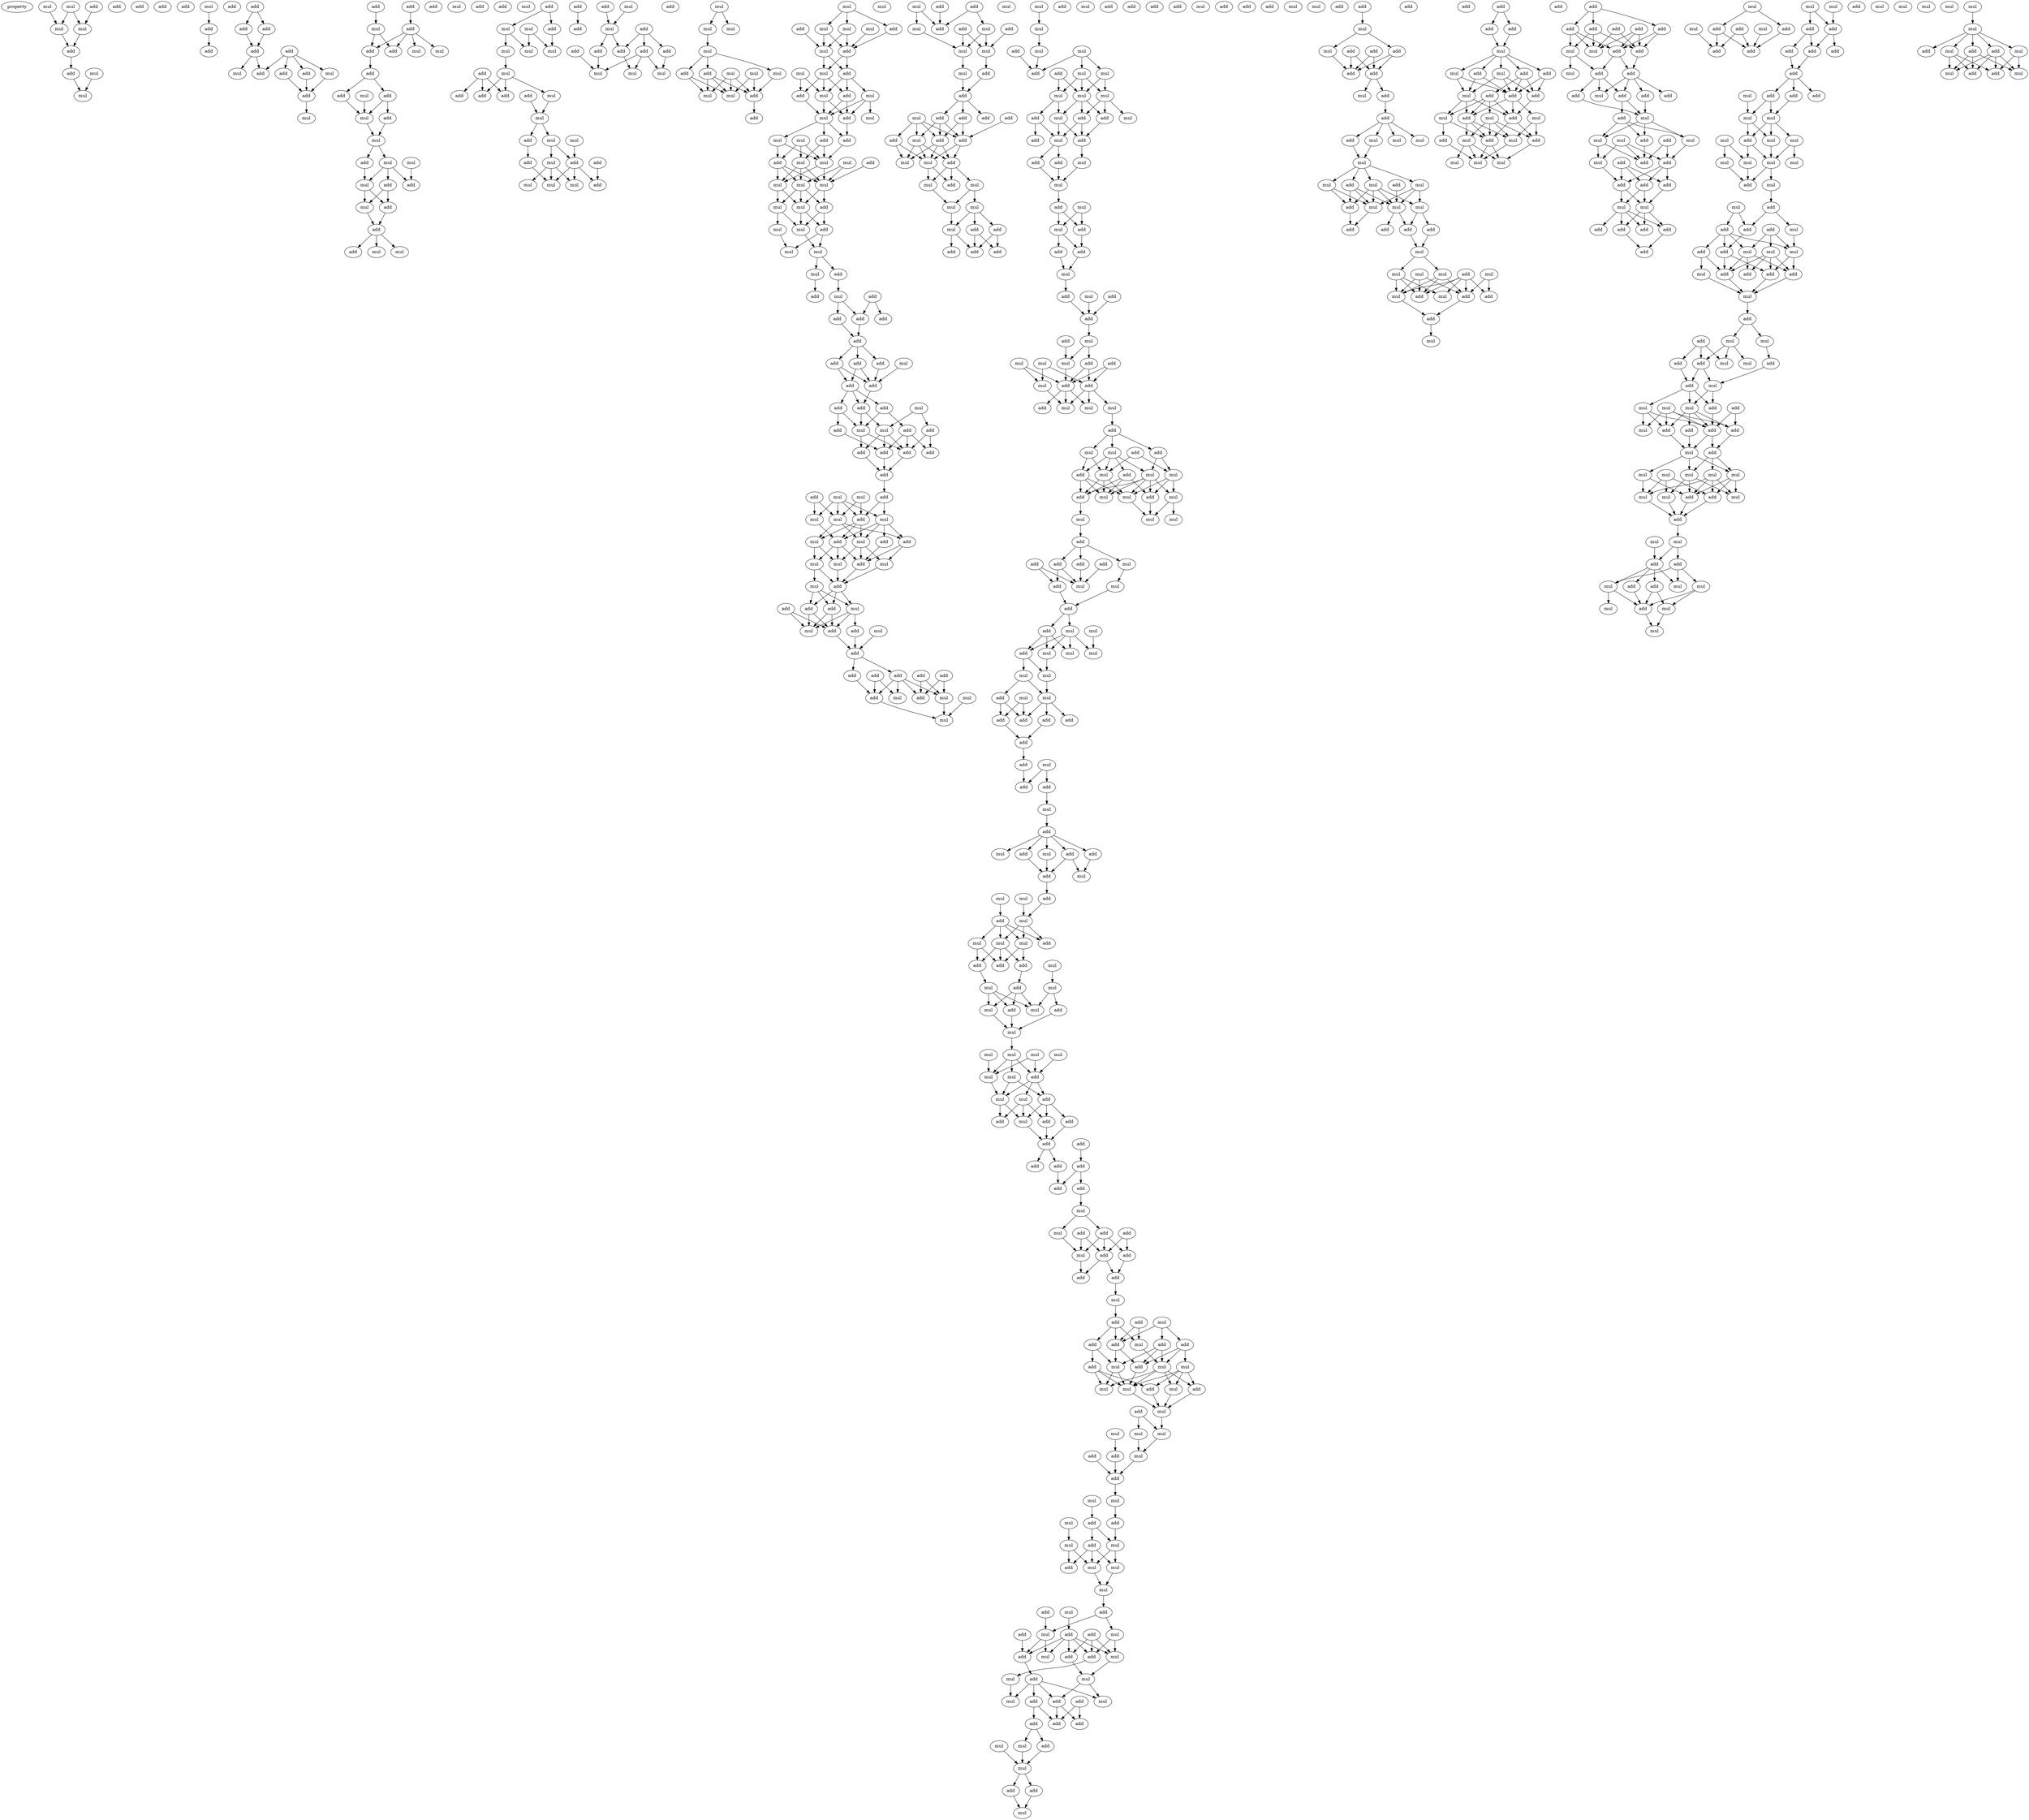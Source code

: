 digraph {
    node [fontcolor=black]
    property [mul=2,lf=1.1]
    0 [ label = mul ];
    1 [ label = mul ];
    2 [ label = add ];
    3 [ label = add ];
    4 [ label = mul ];
    5 [ label = mul ];
    6 [ label = add ];
    7 [ label = add ];
    8 [ label = add ];
    9 [ label = mul ];
    10 [ label = mul ];
    11 [ label = add ];
    12 [ label = add ];
    13 [ label = mul ];
    14 [ label = add ];
    15 [ label = add ];
    16 [ label = add ];
    17 [ label = add ];
    18 [ label = add ];
    19 [ label = add ];
    20 [ label = add ];
    21 [ label = add ];
    22 [ label = add ];
    23 [ label = add ];
    24 [ label = add ];
    25 [ label = mul ];
    26 [ label = mul ];
    27 [ label = add ];
    28 [ label = mul ];
    29 [ label = add ];
    30 [ label = add ];
    31 [ label = add ];
    32 [ label = mul ];
    33 [ label = add ];
    34 [ label = mul ];
    35 [ label = add ];
    36 [ label = mul ];
    37 [ label = add ];
    38 [ label = mul ];
    39 [ label = add ];
    40 [ label = add ];
    41 [ label = add ];
    42 [ label = mul ];
    43 [ label = add ];
    44 [ label = add ];
    45 [ label = mul ];
    46 [ label = mul ];
    47 [ label = mul ];
    48 [ label = add ];
    49 [ label = mul ];
    50 [ label = add ];
    51 [ label = mul ];
    52 [ label = add ];
    53 [ label = add ];
    54 [ label = mul ];
    55 [ label = add ];
    56 [ label = add ];
    57 [ label = add ];
    58 [ label = mul ];
    59 [ label = mul ];
    60 [ label = mul ];
    61 [ label = add ];
    62 [ label = mul ];
    63 [ label = add ];
    64 [ label = mul ];
    65 [ label = mul ];
    66 [ label = mul ];
    67 [ label = mul ];
    68 [ label = mul ];
    69 [ label = add ];
    70 [ label = add ];
    71 [ label = add ];
    72 [ label = mul ];
    73 [ label = add ];
    74 [ label = add ];
    75 [ label = mul ];
    76 [ label = mul ];
    77 [ label = mul ];
    78 [ label = add ];
    79 [ label = add ];
    80 [ label = add ];
    81 [ label = mul ];
    82 [ label = add ];
    83 [ label = mul ];
    84 [ label = add ];
    85 [ label = mul ];
    86 [ label = mul ];
    87 [ label = add ];
    88 [ label = add ];
    89 [ label = add ];
    90 [ label = add ];
    91 [ label = mul ];
    92 [ label = add ];
    93 [ label = mul ];
    94 [ label = add ];
    95 [ label = add ];
    96 [ label = add ];
    97 [ label = add ];
    98 [ label = add ];
    99 [ label = mul ];
    100 [ label = mul ];
    101 [ label = mul ];
    102 [ label = mul ];
    103 [ label = mul ];
    104 [ label = mul ];
    105 [ label = mul ];
    106 [ label = mul ];
    107 [ label = mul ];
    108 [ label = mul ];
    109 [ label = add ];
    110 [ label = add ];
    111 [ label = add ];
    112 [ label = mul ];
    113 [ label = mul ];
    114 [ label = add ];
    115 [ label = mul ];
    116 [ label = mul ];
    117 [ label = mul ];
    118 [ label = add ];
    119 [ label = mul ];
    120 [ label = add ];
    121 [ label = mul ];
    122 [ label = add ];
    123 [ label = mul ];
    124 [ label = add ];
    125 [ label = mul ];
    126 [ label = mul ];
    127 [ label = add ];
    128 [ label = mul ];
    129 [ label = add ];
    130 [ label = add ];
    131 [ label = mul ];
    132 [ label = mul ];
    133 [ label = add ];
    134 [ label = add ];
    135 [ label = mul ];
    136 [ label = mul ];
    137 [ label = mul ];
    138 [ label = mul ];
    139 [ label = add ];
    140 [ label = mul ];
    141 [ label = add ];
    142 [ label = mul ];
    143 [ label = mul ];
    144 [ label = mul ];
    145 [ label = add ];
    146 [ label = mul ];
    147 [ label = mul ];
    148 [ label = mul ];
    149 [ label = mul ];
    150 [ label = add ];
    151 [ label = mul ];
    152 [ label = mul ];
    153 [ label = mul ];
    154 [ label = add ];
    155 [ label = add ];
    156 [ label = mul ];
    157 [ label = add ];
    158 [ label = add ];
    159 [ label = add ];
    160 [ label = add ];
    161 [ label = add ];
    162 [ label = add ];
    163 [ label = mul ];
    164 [ label = add ];
    165 [ label = add ];
    166 [ label = add ];
    167 [ label = add ];
    168 [ label = add ];
    169 [ label = add ];
    170 [ label = add ];
    171 [ label = mul ];
    172 [ label = add ];
    173 [ label = add ];
    174 [ label = mul ];
    175 [ label = add ];
    176 [ label = mul ];
    177 [ label = add ];
    178 [ label = add ];
    179 [ label = add ];
    180 [ label = add ];
    181 [ label = add ];
    182 [ label = add ];
    183 [ label = mul ];
    184 [ label = add ];
    185 [ label = mul ];
    186 [ label = add ];
    187 [ label = mul ];
    188 [ label = mul ];
    189 [ label = mul ];
    190 [ label = mul ];
    191 [ label = add ];
    192 [ label = add ];
    193 [ label = add ];
    194 [ label = mul ];
    195 [ label = add ];
    196 [ label = mul ];
    197 [ label = mul ];
    198 [ label = mul ];
    199 [ label = add ];
    200 [ label = mul ];
    201 [ label = add ];
    202 [ label = add ];
    203 [ label = add ];
    204 [ label = mul ];
    205 [ label = mul ];
    206 [ label = add ];
    207 [ label = mul ];
    208 [ label = add ];
    209 [ label = add ];
    210 [ label = add ];
    211 [ label = add ];
    212 [ label = add ];
    213 [ label = add ];
    214 [ label = add ];
    215 [ label = add ];
    216 [ label = add ];
    217 [ label = mul ];
    218 [ label = mul ];
    219 [ label = mul ];
    220 [ label = mul ];
    221 [ label = mul ];
    222 [ label = add ];
    223 [ label = mul ];
    224 [ label = add ];
    225 [ label = add ];
    226 [ label = mul ];
    227 [ label = add ];
    228 [ label = mul ];
    229 [ label = add ];
    230 [ label = mul ];
    231 [ label = mul ];
    232 [ label = mul ];
    233 [ label = add ];
    234 [ label = add ];
    235 [ label = add ];
    236 [ label = add ];
    237 [ label = add ];
    238 [ label = add ];
    239 [ label = mul ];
    240 [ label = mul ];
    241 [ label = add ];
    242 [ label = add ];
    243 [ label = add ];
    244 [ label = mul ];
    245 [ label = mul ];
    246 [ label = add ];
    247 [ label = add ];
    248 [ label = mul ];
    249 [ label = mul ];
    250 [ label = mul ];
    251 [ label = mul ];
    252 [ label = mul ];
    253 [ label = mul ];
    254 [ label = add ];
    255 [ label = add ];
    256 [ label = add ];
    257 [ label = add ];
    258 [ label = mul ];
    259 [ label = add ];
    260 [ label = mul ];
    261 [ label = add ];
    262 [ label = mul ];
    263 [ label = mul ];
    264 [ label = add ];
    265 [ label = add ];
    266 [ label = mul ];
    267 [ label = mul ];
    268 [ label = mul ];
    269 [ label = mul ];
    270 [ label = mul ];
    271 [ label = mul ];
    272 [ label = add ];
    273 [ label = add ];
    274 [ label = mul ];
    275 [ label = add ];
    276 [ label = add ];
    277 [ label = mul ];
    278 [ label = add ];
    279 [ label = add ];
    280 [ label = add ];
    281 [ label = mul ];
    282 [ label = mul ];
    283 [ label = mul ];
    284 [ label = add ];
    285 [ label = add ];
    286 [ label = mul ];
    287 [ label = add ];
    288 [ label = add ];
    289 [ label = mul ];
    290 [ label = add ];
    291 [ label = add ];
    292 [ label = mul ];
    293 [ label = add ];
    294 [ label = add ];
    295 [ label = mul ];
    296 [ label = add ];
    297 [ label = add ];
    298 [ label = mul ];
    299 [ label = mul ];
    300 [ label = add ];
    301 [ label = mul ];
    302 [ label = add ];
    303 [ label = mul ];
    304 [ label = add ];
    305 [ label = add ];
    306 [ label = mul ];
    307 [ label = mul ];
    308 [ label = mul ];
    309 [ label = add ];
    310 [ label = add ];
    311 [ label = mul ];
    312 [ label = mul ];
    313 [ label = add ];
    314 [ label = mul ];
    315 [ label = mul ];
    316 [ label = add ];
    317 [ label = add ];
    318 [ label = mul ];
    319 [ label = mul ];
    320 [ label = mul ];
    321 [ label = mul ];
    322 [ label = add ];
    323 [ label = add ];
    324 [ label = mul ];
    325 [ label = mul ];
    326 [ label = mul ];
    327 [ label = add ];
    328 [ label = mul ];
    329 [ label = add ];
    330 [ label = add ];
    331 [ label = add ];
    332 [ label = add ];
    333 [ label = mul ];
    334 [ label = mul ];
    335 [ label = add ];
    336 [ label = add ];
    337 [ label = mul ];
    338 [ label = mul ];
    339 [ label = add ];
    340 [ label = add ];
    341 [ label = mul ];
    342 [ label = mul ];
    343 [ label = mul ];
    344 [ label = mul ];
    345 [ label = mul ];
    346 [ label = mul ];
    347 [ label = add ];
    348 [ label = mul ];
    349 [ label = add ];
    350 [ label = add ];
    351 [ label = add ];
    352 [ label = add ];
    353 [ label = add ];
    354 [ label = mul ];
    355 [ label = add ];
    356 [ label = add ];
    357 [ label = mul ];
    358 [ label = add ];
    359 [ label = add ];
    360 [ label = mul ];
    361 [ label = add ];
    362 [ label = add ];
    363 [ label = mul ];
    364 [ label = add ];
    365 [ label = mul ];
    366 [ label = add ];
    367 [ label = add ];
    368 [ label = add ];
    369 [ label = mul ];
    370 [ label = mul ];
    371 [ label = add ];
    372 [ label = add ];
    373 [ label = mul ];
    374 [ label = add ];
    375 [ label = mul ];
    376 [ label = add ];
    377 [ label = mul ];
    378 [ label = mul ];
    379 [ label = mul ];
    380 [ label = add ];
    381 [ label = add ];
    382 [ label = mul ];
    383 [ label = add ];
    384 [ label = add ];
    385 [ label = mul ];
    386 [ label = add ];
    387 [ label = mul ];
    388 [ label = mul ];
    389 [ label = mul ];
    390 [ label = add ];
    391 [ label = add ];
    392 [ label = mul ];
    393 [ label = mul ];
    394 [ label = mul ];
    395 [ label = mul ];
    396 [ label = mul ];
    397 [ label = mul ];
    398 [ label = add ];
    399 [ label = mul ];
    400 [ label = mul ];
    401 [ label = mul ];
    402 [ label = add ];
    403 [ label = mul ];
    404 [ label = add ];
    405 [ label = add ];
    406 [ label = mul ];
    407 [ label = add ];
    408 [ label = add ];
    409 [ label = add ];
    410 [ label = add ];
    411 [ label = add ];
    412 [ label = add ];
    413 [ label = add ];
    414 [ label = add ];
    415 [ label = add ];
    416 [ label = add ];
    417 [ label = mul ];
    418 [ label = add ];
    419 [ label = add ];
    420 [ label = add ];
    421 [ label = mul ];
    422 [ label = mul ];
    423 [ label = add ];
    424 [ label = add ];
    425 [ label = add ];
    426 [ label = add ];
    427 [ label = mul ];
    428 [ label = add ];
    429 [ label = mul ];
    430 [ label = add ];
    431 [ label = add ];
    432 [ label = mul ];
    433 [ label = add ];
    434 [ label = add ];
    435 [ label = add ];
    436 [ label = add ];
    437 [ label = mul ];
    438 [ label = mul ];
    439 [ label = mul ];
    440 [ label = add ];
    441 [ label = add ];
    442 [ label = mul ];
    443 [ label = add ];
    444 [ label = mul ];
    445 [ label = mul ];
    446 [ label = add ];
    447 [ label = mul ];
    448 [ label = mul ];
    449 [ label = mul ];
    450 [ label = mul ];
    451 [ label = add ];
    452 [ label = add ];
    453 [ label = mul ];
    454 [ label = add ];
    455 [ label = mul ];
    456 [ label = mul ];
    457 [ label = add ];
    458 [ label = add ];
    459 [ label = mul ];
    460 [ label = add ];
    461 [ label = add ];
    462 [ label = mul ];
    463 [ label = mul ];
    464 [ label = add ];
    465 [ label = mul ];
    466 [ label = mul ];
    467 [ label = mul ];
    468 [ label = add ];
    469 [ label = add ];
    470 [ label = mul ];
    471 [ label = mul ];
    472 [ label = mul ];
    473 [ label = add ];
    474 [ label = add ];
    475 [ label = add ];
    476 [ label = mul ];
    477 [ label = mul ];
    478 [ label = add ];
    479 [ label = add ];
    480 [ label = add ];
    481 [ label = mul ];
    482 [ label = add ];
    483 [ label = mul ];
    484 [ label = add ];
    485 [ label = add ];
    486 [ label = add ];
    487 [ label = mul ];
    488 [ label = mul ];
    489 [ label = add ];
    490 [ label = add ];
    491 [ label = add ];
    492 [ label = mul ];
    493 [ label = mul ];
    494 [ label = mul ];
    495 [ label = add ];
    496 [ label = mul ];
    497 [ label = mul ];
    498 [ label = add ];
    499 [ label = add ];
    500 [ label = mul ];
    501 [ label = add ];
    502 [ label = add ];
    503 [ label = mul ];
    504 [ label = add ];
    505 [ label = add ];
    506 [ label = mul ];
    507 [ label = add ];
    508 [ label = add ];
    509 [ label = add ];
    510 [ label = add ];
    511 [ label = mul ];
    512 [ label = add ];
    513 [ label = add ];
    514 [ label = add ];
    515 [ label = add ];
    516 [ label = mul ];
    517 [ label = mul ];
    518 [ label = mul ];
    519 [ label = mul ];
    520 [ label = mul ];
    521 [ label = add ];
    522 [ label = mul ];
    523 [ label = mul ];
    524 [ label = add ];
    525 [ label = add ];
    526 [ label = mul ];
    527 [ label = mul ];
    528 [ label = mul ];
    529 [ label = add ];
    530 [ label = add ];
    531 [ label = add ];
    532 [ label = add ];
    533 [ label = mul ];
    534 [ label = mul ];
    535 [ label = mul ];
    536 [ label = mul ];
    537 [ label = mul ];
    538 [ label = add ];
    539 [ label = mul ];
    540 [ label = add ];
    541 [ label = add ];
    542 [ label = mul ];
    543 [ label = add ];
    544 [ label = add ];
    545 [ label = add ];
    546 [ label = mul ];
    547 [ label = add ];
    548 [ label = add ];
    549 [ label = mul ];
    550 [ label = add ];
    551 [ label = add ];
    552 [ label = mul ];
    553 [ label = mul ];
    554 [ label = add ];
    555 [ label = add ];
    556 [ label = add ];
    557 [ label = mul ];
    558 [ label = add ];
    559 [ label = mul ];
    560 [ label = add ];
    561 [ label = add ];
    562 [ label = mul ];
    563 [ label = mul ];
    564 [ label = add ];
    565 [ label = mul ];
    566 [ label = add ];
    567 [ label = mul ];
    568 [ label = add ];
    569 [ label = mul ];
    570 [ label = mul ];
    571 [ label = mul ];
    572 [ label = add ];
    573 [ label = add ];
    574 [ label = add ];
    575 [ label = add ];
    576 [ label = add ];
    577 [ label = add ];
    578 [ label = add ];
    579 [ label = mul ];
    580 [ label = add ];
    581 [ label = add ];
    582 [ label = mul ];
    583 [ label = mul ];
    584 [ label = add ];
    585 [ label = add ];
    586 [ label = mul ];
    587 [ label = add ];
    588 [ label = add ];
    589 [ label = add ];
    590 [ label = add ];
    591 [ label = mul ];
    592 [ label = add ];
    593 [ label = mul ];
    594 [ label = mul ];
    595 [ label = add ];
    596 [ label = add ];
    597 [ label = mul ];
    598 [ label = add ];
    599 [ label = mul ];
    600 [ label = add ];
    601 [ label = add ];
    602 [ label = add ];
    603 [ label = add ];
    604 [ label = add ];
    605 [ label = mul ];
    606 [ label = mul ];
    607 [ label = add ];
    608 [ label = add ];
    609 [ label = add ];
    610 [ label = add ];
    611 [ label = add ];
    612 [ label = mul ];
    613 [ label = mul ];
    614 [ label = add ];
    615 [ label = add ];
    616 [ label = mul ];
    617 [ label = add ];
    618 [ label = mul ];
    619 [ label = mul ];
    620 [ label = add ];
    621 [ label = add ];
    622 [ label = add ];
    623 [ label = add ];
    624 [ label = add ];
    625 [ label = add ];
    626 [ label = add ];
    627 [ label = add ];
    628 [ label = add ];
    629 [ label = mul ];
    630 [ label = add ];
    631 [ label = add ];
    632 [ label = mul ];
    633 [ label = add ];
    634 [ label = mul ];
    635 [ label = mul ];
    636 [ label = mul ];
    637 [ label = add ];
    638 [ label = mul ];
    639 [ label = mul ];
    640 [ label = mul ];
    641 [ label = mul ];
    642 [ label = mul ];
    643 [ label = mul ];
    644 [ label = add ];
    645 [ label = mul ];
    646 [ label = mul ];
    647 [ label = add ];
    648 [ label = mul ];
    649 [ label = add ];
    650 [ label = add ];
    651 [ label = add ];
    652 [ label = add ];
    653 [ label = add ];
    654 [ label = mul ];
    655 [ label = mul ];
    656 [ label = mul ];
    657 [ label = add ];
    658 [ label = add ];
    659 [ label = add ];
    660 [ label = add ];
    661 [ label = mul ];
    662 [ label = mul ];
    663 [ label = add ];
    664 [ label = add ];
    665 [ label = mul ];
    666 [ label = mul ];
    667 [ label = mul ];
    668 [ label = add ];
    669 [ label = add ];
    670 [ label = mul ];
    671 [ label = add ];
    672 [ label = mul ];
    673 [ label = add ];
    674 [ label = mul ];
    675 [ label = add ];
    676 [ label = add ];
    677 [ label = mul ];
    678 [ label = mul ];
    679 [ label = mul ];
    680 [ label = add ];
    681 [ label = add ];
    682 [ label = add ];
    683 [ label = add ];
    684 [ label = mul ];
    685 [ label = mul ];
    686 [ label = add ];
    687 [ label = mul ];
    688 [ label = mul ];
    689 [ label = mul ];
    690 [ label = mul ];
    691 [ label = mul ];
    692 [ label = mul ];
    693 [ label = add ];
    694 [ label = mul ];
    695 [ label = add ];
    696 [ label = mul ];
    697 [ label = add ];
    698 [ label = mul ];
    699 [ label = mul ];
    700 [ label = mul ];
    701 [ label = add ];
    702 [ label = add ];
    703 [ label = add ];
    704 [ label = mul ];
    705 [ label = mul ];
    706 [ label = add ];
    707 [ label = mul ];
    708 [ label = mul ];
    709 [ label = mul ];
    710 [ label = add ];
    711 [ label = mul ];
    712 [ label = mul ];
    713 [ label = mul ];
    714 [ label = mul ];
    715 [ label = add ];
    716 [ label = add ];
    717 [ label = mul ];
    718 [ label = add ];
    719 [ label = mul ];
    720 [ label = mul ];
    721 [ label = mul ];
    722 [ label = add ];
    723 [ label = add ];
    0 -> 4 [ name = 0 ];
    1 -> 4 [ name = 1 ];
    1 -> 5 [ name = 2 ];
    2 -> 5 [ name = 3 ];
    4 -> 6 [ name = 4 ];
    5 -> 6 [ name = 5 ];
    6 -> 7 [ name = 6 ];
    7 -> 10 [ name = 7 ];
    9 -> 10 [ name = 8 ];
    13 -> 15 [ name = 9 ];
    15 -> 16 [ name = 10 ];
    17 -> 18 [ name = 11 ];
    17 -> 19 [ name = 12 ];
    18 -> 20 [ name = 13 ];
    19 -> 20 [ name = 14 ];
    20 -> 22 [ name = 15 ];
    20 -> 26 [ name = 16 ];
    21 -> 22 [ name = 17 ];
    21 -> 23 [ name = 18 ];
    21 -> 24 [ name = 19 ];
    21 -> 25 [ name = 20 ];
    23 -> 27 [ name = 21 ];
    24 -> 27 [ name = 22 ];
    25 -> 27 [ name = 23 ];
    27 -> 28 [ name = 24 ];
    29 -> 32 [ name = 25 ];
    31 -> 33 [ name = 26 ];
    32 -> 35 [ name = 27 ];
    32 -> 37 [ name = 28 ];
    33 -> 34 [ name = 29 ];
    33 -> 35 [ name = 30 ];
    33 -> 37 [ name = 31 ];
    33 -> 38 [ name = 32 ];
    37 -> 39 [ name = 33 ];
    39 -> 41 [ name = 34 ];
    39 -> 43 [ name = 35 ];
    41 -> 45 [ name = 36 ];
    42 -> 45 [ name = 37 ];
    43 -> 44 [ name = 38 ];
    43 -> 45 [ name = 39 ];
    44 -> 46 [ name = 40 ];
    45 -> 46 [ name = 41 ];
    46 -> 48 [ name = 42 ];
    46 -> 49 [ name = 43 ];
    47 -> 52 [ name = 44 ];
    48 -> 51 [ name = 45 ];
    49 -> 50 [ name = 46 ];
    49 -> 51 [ name = 47 ];
    49 -> 52 [ name = 48 ];
    50 -> 53 [ name = 49 ];
    50 -> 54 [ name = 50 ];
    51 -> 53 [ name = 51 ];
    51 -> 54 [ name = 52 ];
    53 -> 55 [ name = 53 ];
    54 -> 55 [ name = 54 ];
    55 -> 57 [ name = 55 ];
    55 -> 58 [ name = 56 ];
    55 -> 59 [ name = 57 ];
    61 -> 63 [ name = 58 ];
    61 -> 64 [ name = 59 ];
    62 -> 66 [ name = 60 ];
    62 -> 67 [ name = 61 ];
    63 -> 66 [ name = 62 ];
    64 -> 65 [ name = 63 ];
    64 -> 67 [ name = 64 ];
    65 -> 68 [ name = 65 ];
    68 -> 70 [ name = 66 ];
    68 -> 71 [ name = 67 ];
    68 -> 72 [ name = 68 ];
    69 -> 70 [ name = 69 ];
    69 -> 71 [ name = 70 ];
    69 -> 74 [ name = 71 ];
    72 -> 75 [ name = 72 ];
    73 -> 75 [ name = 73 ];
    75 -> 76 [ name = 74 ];
    75 -> 78 [ name = 75 ];
    76 -> 81 [ name = 76 ];
    76 -> 82 [ name = 77 ];
    77 -> 82 [ name = 78 ];
    78 -> 80 [ name = 79 ];
    79 -> 84 [ name = 80 ];
    80 -> 86 [ name = 81 ];
    81 -> 83 [ name = 82 ];
    81 -> 85 [ name = 83 ];
    81 -> 86 [ name = 84 ];
    82 -> 84 [ name = 85 ];
    82 -> 85 [ name = 86 ];
    82 -> 86 [ name = 87 ];
    87 -> 90 [ name = 88 ];
    88 -> 93 [ name = 89 ];
    91 -> 93 [ name = 90 ];
    92 -> 94 [ name = 91 ];
    92 -> 97 [ name = 92 ];
    92 -> 98 [ name = 93 ];
    93 -> 95 [ name = 94 ];
    93 -> 97 [ name = 95 ];
    94 -> 99 [ name = 96 ];
    95 -> 101 [ name = 97 ];
    96 -> 101 [ name = 98 ];
    97 -> 100 [ name = 99 ];
    98 -> 99 [ name = 100 ];
    98 -> 100 [ name = 101 ];
    98 -> 101 [ name = 102 ];
    102 -> 103 [ name = 103 ];
    102 -> 104 [ name = 104 ];
    103 -> 105 [ name = 105 ];
    105 -> 108 [ name = 106 ];
    105 -> 109 [ name = 107 ];
    105 -> 110 [ name = 108 ];
    106 -> 111 [ name = 109 ];
    106 -> 112 [ name = 110 ];
    106 -> 113 [ name = 111 ];
    107 -> 111 [ name = 112 ];
    107 -> 113 [ name = 113 ];
    108 -> 111 [ name = 114 ];
    109 -> 112 [ name = 115 ];
    109 -> 113 [ name = 116 ];
    110 -> 111 [ name = 117 ];
    110 -> 112 [ name = 118 ];
    110 -> 113 [ name = 119 ];
    111 -> 114 [ name = 120 ];
    115 -> 117 [ name = 121 ];
    115 -> 119 [ name = 122 ];
    115 -> 120 [ name = 123 ];
    116 -> 122 [ name = 124 ];
    117 -> 121 [ name = 125 ];
    117 -> 122 [ name = 126 ];
    118 -> 121 [ name = 127 ];
    119 -> 121 [ name = 128 ];
    119 -> 122 [ name = 129 ];
    120 -> 122 [ name = 130 ];
    121 -> 123 [ name = 131 ];
    121 -> 124 [ name = 132 ];
    122 -> 123 [ name = 133 ];
    122 -> 124 [ name = 134 ];
    123 -> 126 [ name = 135 ];
    123 -> 127 [ name = 136 ];
    123 -> 129 [ name = 137 ];
    124 -> 126 [ name = 138 ];
    124 -> 128 [ name = 139 ];
    124 -> 129 [ name = 140 ];
    125 -> 126 [ name = 141 ];
    125 -> 127 [ name = 142 ];
    126 -> 130 [ name = 143 ];
    126 -> 131 [ name = 144 ];
    127 -> 131 [ name = 145 ];
    128 -> 130 [ name = 146 ];
    128 -> 131 [ name = 147 ];
    128 -> 132 [ name = 148 ];
    129 -> 130 [ name = 149 ];
    129 -> 131 [ name = 150 ];
    130 -> 133 [ name = 151 ];
    131 -> 133 [ name = 152 ];
    131 -> 134 [ name = 153 ];
    131 -> 136 [ name = 154 ];
    133 -> 137 [ name = 155 ];
    134 -> 137 [ name = 156 ];
    134 -> 138 [ name = 157 ];
    135 -> 137 [ name = 158 ];
    135 -> 138 [ name = 159 ];
    135 -> 141 [ name = 160 ];
    136 -> 137 [ name = 161 ];
    136 -> 141 [ name = 162 ];
    137 -> 142 [ name = 163 ];
    137 -> 143 [ name = 164 ];
    138 -> 142 [ name = 165 ];
    138 -> 143 [ name = 166 ];
    138 -> 144 [ name = 167 ];
    139 -> 143 [ name = 168 ];
    140 -> 143 [ name = 169 ];
    140 -> 144 [ name = 170 ];
    141 -> 142 [ name = 171 ];
    141 -> 143 [ name = 172 ];
    141 -> 144 [ name = 173 ];
    142 -> 146 [ name = 174 ];
    142 -> 147 [ name = 175 ];
    143 -> 145 [ name = 176 ];
    143 -> 146 [ name = 177 ];
    144 -> 145 [ name = 178 ];
    144 -> 146 [ name = 179 ];
    144 -> 147 [ name = 180 ];
    145 -> 148 [ name = 181 ];
    145 -> 150 [ name = 182 ];
    146 -> 148 [ name = 183 ];
    146 -> 150 [ name = 184 ];
    147 -> 148 [ name = 185 ];
    147 -> 149 [ name = 186 ];
    148 -> 152 [ name = 187 ];
    149 -> 151 [ name = 188 ];
    150 -> 151 [ name = 189 ];
    150 -> 152 [ name = 190 ];
    152 -> 153 [ name = 191 ];
    152 -> 154 [ name = 192 ];
    153 -> 157 [ name = 193 ];
    154 -> 156 [ name = 194 ];
    155 -> 158 [ name = 195 ];
    155 -> 159 [ name = 196 ];
    156 -> 158 [ name = 197 ];
    156 -> 160 [ name = 198 ];
    158 -> 161 [ name = 199 ];
    160 -> 161 [ name = 200 ];
    161 -> 162 [ name = 201 ];
    161 -> 164 [ name = 202 ];
    161 -> 165 [ name = 203 ];
    162 -> 166 [ name = 204 ];
    162 -> 167 [ name = 205 ];
    163 -> 167 [ name = 206 ];
    164 -> 167 [ name = 207 ];
    165 -> 166 [ name = 208 ];
    165 -> 167 [ name = 209 ];
    166 -> 168 [ name = 210 ];
    166 -> 169 [ name = 211 ];
    166 -> 170 [ name = 212 ];
    167 -> 169 [ name = 213 ];
    168 -> 173 [ name = 214 ];
    168 -> 174 [ name = 215 ];
    169 -> 174 [ name = 216 ];
    169 -> 176 [ name = 217 ];
    170 -> 172 [ name = 218 ];
    170 -> 174 [ name = 219 ];
    171 -> 175 [ name = 220 ];
    171 -> 176 [ name = 221 ];
    172 -> 179 [ name = 222 ];
    173 -> 177 [ name = 223 ];
    173 -> 179 [ name = 224 ];
    173 -> 180 [ name = 225 ];
    174 -> 177 [ name = 226 ];
    174 -> 178 [ name = 227 ];
    175 -> 177 [ name = 228 ];
    175 -> 180 [ name = 229 ];
    176 -> 177 [ name = 230 ];
    176 -> 178 [ name = 231 ];
    176 -> 179 [ name = 232 ];
    177 -> 181 [ name = 233 ];
    178 -> 181 [ name = 234 ];
    179 -> 181 [ name = 235 ];
    181 -> 182 [ name = 236 ];
    182 -> 186 [ name = 237 ];
    182 -> 189 [ name = 238 ];
    183 -> 186 [ name = 239 ];
    183 -> 188 [ name = 240 ];
    184 -> 187 [ name = 241 ];
    184 -> 188 [ name = 242 ];
    185 -> 186 [ name = 243 ];
    185 -> 187 [ name = 244 ];
    185 -> 188 [ name = 245 ];
    185 -> 189 [ name = 246 ];
    186 -> 190 [ name = 247 ];
    186 -> 193 [ name = 248 ];
    186 -> 194 [ name = 249 ];
    187 -> 193 [ name = 250 ];
    188 -> 190 [ name = 251 ];
    188 -> 192 [ name = 252 ];
    188 -> 194 [ name = 253 ];
    189 -> 190 [ name = 254 ];
    189 -> 191 [ name = 255 ];
    189 -> 192 [ name = 256 ];
    189 -> 193 [ name = 257 ];
    190 -> 195 [ name = 258 ];
    190 -> 196 [ name = 259 ];
    190 -> 198 [ name = 260 ];
    191 -> 195 [ name = 261 ];
    192 -> 195 [ name = 262 ];
    192 -> 198 [ name = 263 ];
    193 -> 195 [ name = 264 ];
    193 -> 196 [ name = 265 ];
    193 -> 197 [ name = 266 ];
    194 -> 196 [ name = 267 ];
    194 -> 197 [ name = 268 ];
    195 -> 199 [ name = 269 ];
    196 -> 199 [ name = 270 ];
    197 -> 199 [ name = 271 ];
    197 -> 200 [ name = 272 ];
    198 -> 199 [ name = 273 ];
    199 -> 202 [ name = 274 ];
    199 -> 203 [ name = 275 ];
    199 -> 204 [ name = 276 ];
    200 -> 202 [ name = 277 ];
    200 -> 203 [ name = 278 ];
    200 -> 204 [ name = 279 ];
    201 -> 206 [ name = 280 ];
    201 -> 207 [ name = 281 ];
    202 -> 206 [ name = 282 ];
    202 -> 207 [ name = 283 ];
    203 -> 206 [ name = 284 ];
    203 -> 207 [ name = 285 ];
    204 -> 206 [ name = 286 ];
    204 -> 207 [ name = 287 ];
    204 -> 208 [ name = 288 ];
    205 -> 209 [ name = 289 ];
    206 -> 209 [ name = 290 ];
    208 -> 209 [ name = 291 ];
    209 -> 210 [ name = 292 ];
    209 -> 214 [ name = 293 ];
    210 -> 215 [ name = 294 ];
    211 -> 216 [ name = 295 ];
    211 -> 217 [ name = 296 ];
    212 -> 216 [ name = 297 ];
    212 -> 217 [ name = 298 ];
    213 -> 215 [ name = 299 ];
    213 -> 218 [ name = 300 ];
    214 -> 215 [ name = 301 ];
    214 -> 216 [ name = 302 ];
    214 -> 217 [ name = 303 ];
    214 -> 218 [ name = 304 ];
    215 -> 220 [ name = 305 ];
    217 -> 220 [ name = 306 ];
    219 -> 220 [ name = 307 ];
    222 -> 225 [ name = 308 ];
    222 -> 226 [ name = 309 ];
    223 -> 225 [ name = 310 ];
    223 -> 228 [ name = 311 ];
    224 -> 225 [ name = 312 ];
    226 -> 230 [ name = 313 ];
    226 -> 231 [ name = 314 ];
    227 -> 230 [ name = 315 ];
    228 -> 231 [ name = 316 ];
    229 -> 230 [ name = 317 ];
    229 -> 231 [ name = 318 ];
    230 -> 233 [ name = 319 ];
    231 -> 232 [ name = 320 ];
    232 -> 234 [ name = 321 ];
    233 -> 234 [ name = 322 ];
    234 -> 235 [ name = 323 ];
    234 -> 237 [ name = 324 ];
    234 -> 238 [ name = 325 ];
    235 -> 242 [ name = 326 ];
    235 -> 243 [ name = 327 ];
    236 -> 243 [ name = 328 ];
    237 -> 240 [ name = 329 ];
    237 -> 242 [ name = 330 ];
    237 -> 243 [ name = 331 ];
    239 -> 240 [ name = 332 ];
    239 -> 241 [ name = 333 ];
    239 -> 242 [ name = 334 ];
    239 -> 243 [ name = 335 ];
    240 -> 244 [ name = 336 ];
    240 -> 245 [ name = 337 ];
    240 -> 246 [ name = 338 ];
    241 -> 244 [ name = 339 ];
    241 -> 245 [ name = 340 ];
    242 -> 244 [ name = 341 ];
    242 -> 245 [ name = 342 ];
    242 -> 246 [ name = 343 ];
    243 -> 244 [ name = 344 ];
    243 -> 246 [ name = 345 ];
    244 -> 247 [ name = 346 ];
    244 -> 249 [ name = 347 ];
    246 -> 247 [ name = 348 ];
    246 -> 248 [ name = 349 ];
    246 -> 249 [ name = 350 ];
    248 -> 250 [ name = 351 ];
    248 -> 251 [ name = 352 ];
    249 -> 250 [ name = 353 ];
    250 -> 253 [ name = 354 ];
    251 -> 253 [ name = 355 ];
    251 -> 254 [ name = 356 ];
    251 -> 255 [ name = 357 ];
    253 -> 256 [ name = 358 ];
    253 -> 259 [ name = 359 ];
    254 -> 256 [ name = 360 ];
    254 -> 257 [ name = 361 ];
    255 -> 256 [ name = 362 ];
    255 -> 257 [ name = 363 ];
    258 -> 260 [ name = 364 ];
    260 -> 262 [ name = 365 ];
    261 -> 265 [ name = 366 ];
    262 -> 265 [ name = 367 ];
    263 -> 265 [ name = 368 ];
    263 -> 266 [ name = 369 ];
    263 -> 267 [ name = 370 ];
    264 -> 269 [ name = 371 ];
    264 -> 270 [ name = 372 ];
    266 -> 268 [ name = 373 ];
    266 -> 269 [ name = 374 ];
    266 -> 270 [ name = 375 ];
    267 -> 268 [ name = 376 ];
    267 -> 269 [ name = 377 ];
    268 -> 273 [ name = 378 ];
    268 -> 274 [ name = 379 ];
    268 -> 275 [ name = 380 ];
    269 -> 271 [ name = 381 ];
    269 -> 273 [ name = 382 ];
    269 -> 275 [ name = 383 ];
    270 -> 271 [ name = 384 ];
    270 -> 272 [ name = 385 ];
    271 -> 276 [ name = 386 ];
    271 -> 277 [ name = 387 ];
    272 -> 277 [ name = 388 ];
    272 -> 278 [ name = 389 ];
    273 -> 276 [ name = 390 ];
    275 -> 276 [ name = 391 ];
    275 -> 277 [ name = 392 ];
    276 -> 281 [ name = 393 ];
    277 -> 279 [ name = 394 ];
    277 -> 280 [ name = 395 ];
    279 -> 282 [ name = 396 ];
    280 -> 282 [ name = 397 ];
    281 -> 282 [ name = 398 ];
    282 -> 284 [ name = 399 ];
    283 -> 285 [ name = 400 ];
    283 -> 286 [ name = 401 ];
    284 -> 285 [ name = 402 ];
    284 -> 286 [ name = 403 ];
    285 -> 288 [ name = 404 ];
    286 -> 287 [ name = 405 ];
    286 -> 288 [ name = 406 ];
    287 -> 289 [ name = 407 ];
    288 -> 289 [ name = 408 ];
    289 -> 291 [ name = 409 ];
    291 -> 294 [ name = 410 ];
    292 -> 294 [ name = 411 ];
    293 -> 294 [ name = 412 ];
    294 -> 295 [ name = 413 ];
    295 -> 298 [ name = 414 ];
    295 -> 300 [ name = 415 ];
    296 -> 298 [ name = 416 ];
    297 -> 302 [ name = 417 ];
    297 -> 304 [ name = 418 ];
    298 -> 304 [ name = 419 ];
    299 -> 302 [ name = 420 ];
    299 -> 303 [ name = 421 ];
    300 -> 302 [ name = 422 ];
    300 -> 304 [ name = 423 ];
    301 -> 303 [ name = 424 ];
    301 -> 304 [ name = 425 ];
    302 -> 306 [ name = 426 ];
    302 -> 307 [ name = 427 ];
    302 -> 308 [ name = 428 ];
    303 -> 307 [ name = 429 ];
    304 -> 305 [ name = 430 ];
    304 -> 306 [ name = 431 ];
    304 -> 307 [ name = 432 ];
    308 -> 309 [ name = 433 ];
    309 -> 311 [ name = 434 ];
    309 -> 312 [ name = 435 ];
    309 -> 313 [ name = 436 ];
    310 -> 315 [ name = 437 ];
    310 -> 318 [ name = 438 ];
    311 -> 317 [ name = 439 ];
    311 -> 318 [ name = 440 ];
    312 -> 314 [ name = 441 ];
    312 -> 316 [ name = 442 ];
    312 -> 317 [ name = 443 ];
    312 -> 318 [ name = 444 ];
    313 -> 314 [ name = 445 ];
    313 -> 315 [ name = 446 ];
    314 -> 319 [ name = 447 ];
    314 -> 320 [ name = 448 ];
    314 -> 321 [ name = 449 ];
    314 -> 322 [ name = 450 ];
    314 -> 323 [ name = 451 ];
    315 -> 319 [ name = 452 ];
    315 -> 320 [ name = 453 ];
    315 -> 323 [ name = 454 ];
    316 -> 321 [ name = 455 ];
    316 -> 322 [ name = 456 ];
    316 -> 323 [ name = 457 ];
    317 -> 319 [ name = 458 ];
    317 -> 321 [ name = 459 ];
    317 -> 322 [ name = 460 ];
    318 -> 319 [ name = 461 ];
    318 -> 321 [ name = 462 ];
    318 -> 322 [ name = 463 ];
    319 -> 326 [ name = 464 ];
    320 -> 324 [ name = 465 ];
    320 -> 326 [ name = 466 ];
    322 -> 325 [ name = 467 ];
    323 -> 326 [ name = 468 ];
    325 -> 327 [ name = 469 ];
    327 -> 328 [ name = 470 ];
    327 -> 330 [ name = 471 ];
    327 -> 331 [ name = 472 ];
    328 -> 333 [ name = 473 ];
    329 -> 334 [ name = 474 ];
    329 -> 335 [ name = 475 ];
    330 -> 334 [ name = 476 ];
    330 -> 335 [ name = 477 ];
    331 -> 334 [ name = 478 ];
    332 -> 334 [ name = 479 ];
    333 -> 336 [ name = 480 ];
    335 -> 336 [ name = 481 ];
    336 -> 337 [ name = 482 ];
    336 -> 339 [ name = 483 ];
    337 -> 340 [ name = 484 ];
    337 -> 341 [ name = 485 ];
    337 -> 342 [ name = 486 ];
    337 -> 343 [ name = 487 ];
    338 -> 343 [ name = 488 ];
    339 -> 340 [ name = 489 ];
    339 -> 341 [ name = 490 ];
    339 -> 342 [ name = 491 ];
    340 -> 344 [ name = 492 ];
    340 -> 345 [ name = 493 ];
    342 -> 344 [ name = 494 ];
    344 -> 348 [ name = 495 ];
    345 -> 347 [ name = 496 ];
    345 -> 348 [ name = 497 ];
    346 -> 349 [ name = 498 ];
    346 -> 350 [ name = 499 ];
    347 -> 349 [ name = 500 ];
    347 -> 350 [ name = 501 ];
    348 -> 350 [ name = 502 ];
    348 -> 351 [ name = 503 ];
    348 -> 352 [ name = 504 ];
    349 -> 353 [ name = 505 ];
    352 -> 353 [ name = 506 ];
    353 -> 355 [ name = 507 ];
    354 -> 356 [ name = 508 ];
    354 -> 358 [ name = 509 ];
    355 -> 358 [ name = 510 ];
    356 -> 360 [ name = 511 ];
    360 -> 362 [ name = 512 ];
    362 -> 363 [ name = 513 ];
    362 -> 364 [ name = 514 ];
    362 -> 365 [ name = 515 ];
    362 -> 366 [ name = 516 ];
    362 -> 367 [ name = 517 ];
    364 -> 368 [ name = 518 ];
    365 -> 368 [ name = 519 ];
    366 -> 369 [ name = 520 ];
    367 -> 368 [ name = 521 ];
    367 -> 369 [ name = 522 ];
    368 -> 372 [ name = 523 ];
    370 -> 375 [ name = 524 ];
    372 -> 375 [ name = 525 ];
    373 -> 374 [ name = 526 ];
    374 -> 377 [ name = 527 ];
    374 -> 378 [ name = 528 ];
    374 -> 379 [ name = 529 ];
    374 -> 380 [ name = 530 ];
    375 -> 378 [ name = 531 ];
    375 -> 379 [ name = 532 ];
    375 -> 380 [ name = 533 ];
    377 -> 383 [ name = 534 ];
    377 -> 384 [ name = 535 ];
    378 -> 381 [ name = 536 ];
    378 -> 383 [ name = 537 ];
    379 -> 381 [ name = 538 ];
    379 -> 383 [ name = 539 ];
    379 -> 384 [ name = 540 ];
    381 -> 386 [ name = 541 ];
    382 -> 385 [ name = 542 ];
    384 -> 387 [ name = 543 ];
    385 -> 390 [ name = 544 ];
    385 -> 392 [ name = 545 ];
    386 -> 388 [ name = 546 ];
    386 -> 391 [ name = 547 ];
    386 -> 392 [ name = 548 ];
    387 -> 388 [ name = 549 ];
    387 -> 391 [ name = 550 ];
    387 -> 392 [ name = 551 ];
    388 -> 393 [ name = 552 ];
    390 -> 393 [ name = 553 ];
    391 -> 393 [ name = 554 ];
    393 -> 395 [ name = 555 ];
    394 -> 398 [ name = 556 ];
    395 -> 398 [ name = 557 ];
    395 -> 399 [ name = 558 ];
    395 -> 400 [ name = 559 ];
    396 -> 400 [ name = 560 ];
    397 -> 398 [ name = 561 ];
    397 -> 400 [ name = 562 ];
    398 -> 401 [ name = 563 ];
    398 -> 402 [ name = 564 ];
    398 -> 403 [ name = 565 ];
    399 -> 402 [ name = 566 ];
    399 -> 403 [ name = 567 ];
    400 -> 403 [ name = 568 ];
    401 -> 405 [ name = 569 ];
    401 -> 406 [ name = 570 ];
    401 -> 407 [ name = 571 ];
    402 -> 404 [ name = 572 ];
    402 -> 406 [ name = 573 ];
    402 -> 407 [ name = 574 ];
    403 -> 405 [ name = 575 ];
    403 -> 406 [ name = 576 ];
    404 -> 410 [ name = 577 ];
    406 -> 410 [ name = 578 ];
    407 -> 410 [ name = 579 ];
    409 -> 411 [ name = 580 ];
    410 -> 412 [ name = 581 ];
    410 -> 413 [ name = 582 ];
    411 -> 414 [ name = 583 ];
    411 -> 416 [ name = 584 ];
    413 -> 414 [ name = 585 ];
    416 -> 417 [ name = 586 ];
    417 -> 418 [ name = 587 ];
    417 -> 421 [ name = 588 ];
    418 -> 422 [ name = 589 ];
    418 -> 423 [ name = 590 ];
    418 -> 424 [ name = 591 ];
    419 -> 423 [ name = 592 ];
    419 -> 424 [ name = 593 ];
    420 -> 422 [ name = 594 ];
    420 -> 423 [ name = 595 ];
    421 -> 422 [ name = 596 ];
    422 -> 425 [ name = 597 ];
    423 -> 425 [ name = 598 ];
    423 -> 426 [ name = 599 ];
    424 -> 426 [ name = 600 ];
    426 -> 427 [ name = 601 ];
    427 -> 430 [ name = 602 ];
    428 -> 432 [ name = 603 ];
    428 -> 435 [ name = 604 ];
    429 -> 433 [ name = 605 ];
    429 -> 434 [ name = 606 ];
    429 -> 435 [ name = 607 ];
    430 -> 431 [ name = 608 ];
    430 -> 432 [ name = 609 ];
    430 -> 435 [ name = 610 ];
    431 -> 436 [ name = 611 ];
    431 -> 437 [ name = 612 ];
    432 -> 438 [ name = 613 ];
    433 -> 438 [ name = 614 ];
    433 -> 439 [ name = 615 ];
    433 -> 440 [ name = 616 ];
    434 -> 437 [ name = 617 ];
    434 -> 438 [ name = 618 ];
    434 -> 440 [ name = 619 ];
    435 -> 437 [ name = 620 ];
    435 -> 440 [ name = 621 ];
    436 -> 442 [ name = 622 ];
    436 -> 443 [ name = 623 ];
    436 -> 445 [ name = 624 ];
    437 -> 442 [ name = 625 ];
    437 -> 445 [ name = 626 ];
    438 -> 441 [ name = 627 ];
    438 -> 442 [ name = 628 ];
    438 -> 444 [ name = 629 ];
    438 -> 445 [ name = 630 ];
    439 -> 441 [ name = 631 ];
    439 -> 442 [ name = 632 ];
    439 -> 443 [ name = 633 ];
    439 -> 444 [ name = 634 ];
    440 -> 442 [ name = 635 ];
    441 -> 447 [ name = 636 ];
    442 -> 447 [ name = 637 ];
    443 -> 447 [ name = 638 ];
    444 -> 447 [ name = 639 ];
    446 -> 448 [ name = 640 ];
    446 -> 450 [ name = 641 ];
    447 -> 450 [ name = 642 ];
    448 -> 453 [ name = 643 ];
    449 -> 452 [ name = 644 ];
    450 -> 453 [ name = 645 ];
    451 -> 454 [ name = 646 ];
    452 -> 454 [ name = 647 ];
    453 -> 454 [ name = 648 ];
    454 -> 456 [ name = 649 ];
    455 -> 457 [ name = 650 ];
    456 -> 460 [ name = 651 ];
    457 -> 461 [ name = 652 ];
    457 -> 463 [ name = 653 ];
    459 -> 462 [ name = 654 ];
    460 -> 463 [ name = 655 ];
    461 -> 464 [ name = 656 ];
    461 -> 465 [ name = 657 ];
    461 -> 466 [ name = 658 ];
    462 -> 464 [ name = 659 ];
    462 -> 465 [ name = 660 ];
    463 -> 465 [ name = 661 ];
    463 -> 466 [ name = 662 ];
    465 -> 467 [ name = 663 ];
    466 -> 467 [ name = 664 ];
    467 -> 469 [ name = 665 ];
    468 -> 471 [ name = 666 ];
    469 -> 471 [ name = 667 ];
    469 -> 472 [ name = 668 ];
    470 -> 473 [ name = 669 ];
    471 -> 477 [ name = 670 ];
    471 -> 478 [ name = 671 ];
    472 -> 476 [ name = 672 ];
    472 -> 480 [ name = 673 ];
    473 -> 476 [ name = 674 ];
    473 -> 477 [ name = 675 ];
    473 -> 478 [ name = 676 ];
    473 -> 479 [ name = 677 ];
    473 -> 480 [ name = 678 ];
    474 -> 478 [ name = 679 ];
    475 -> 476 [ name = 680 ];
    475 -> 479 [ name = 681 ];
    475 -> 480 [ name = 682 ];
    476 -> 481 [ name = 683 ];
    478 -> 482 [ name = 684 ];
    479 -> 481 [ name = 685 ];
    480 -> 483 [ name = 686 ];
    481 -> 484 [ name = 687 ];
    481 -> 488 [ name = 688 ];
    482 -> 484 [ name = 689 ];
    482 -> 486 [ name = 690 ];
    482 -> 487 [ name = 691 ];
    482 -> 488 [ name = 692 ];
    483 -> 487 [ name = 693 ];
    484 -> 489 [ name = 694 ];
    484 -> 490 [ name = 695 ];
    485 -> 489 [ name = 696 ];
    485 -> 490 [ name = 697 ];
    486 -> 490 [ name = 698 ];
    486 -> 491 [ name = 699 ];
    491 -> 493 [ name = 700 ];
    491 -> 495 [ name = 701 ];
    492 -> 497 [ name = 702 ];
    493 -> 497 [ name = 703 ];
    495 -> 497 [ name = 704 ];
    497 -> 498 [ name = 705 ];
    497 -> 499 [ name = 706 ];
    498 -> 500 [ name = 707 ];
    499 -> 500 [ name = 708 ];
    502 -> 503 [ name = 709 ];
    503 -> 506 [ name = 710 ];
    503 -> 508 [ name = 711 ];
    505 -> 509 [ name = 712 ];
    505 -> 510 [ name = 713 ];
    506 -> 510 [ name = 714 ];
    507 -> 509 [ name = 715 ];
    507 -> 510 [ name = 716 ];
    508 -> 509 [ name = 717 ];
    508 -> 510 [ name = 718 ];
    509 -> 511 [ name = 719 ];
    509 -> 512 [ name = 720 ];
    512 -> 514 [ name = 721 ];
    514 -> 515 [ name = 722 ];
    514 -> 516 [ name = 723 ];
    514 -> 517 [ name = 724 ];
    514 -> 518 [ name = 725 ];
    515 -> 519 [ name = 726 ];
    517 -> 519 [ name = 727 ];
    519 -> 520 [ name = 728 ];
    519 -> 521 [ name = 729 ];
    519 -> 522 [ name = 730 ];
    519 -> 523 [ name = 731 ];
    520 -> 525 [ name = 732 ];
    520 -> 526 [ name = 733 ];
    521 -> 525 [ name = 734 ];
    521 -> 526 [ name = 735 ];
    521 -> 527 [ name = 736 ];
    522 -> 525 [ name = 737 ];
    522 -> 526 [ name = 738 ];
    522 -> 527 [ name = 739 ];
    522 -> 528 [ name = 740 ];
    523 -> 526 [ name = 741 ];
    523 -> 527 [ name = 742 ];
    523 -> 528 [ name = 743 ];
    524 -> 527 [ name = 744 ];
    525 -> 529 [ name = 745 ];
    526 -> 529 [ name = 746 ];
    527 -> 530 [ name = 747 ];
    527 -> 531 [ name = 748 ];
    528 -> 531 [ name = 749 ];
    528 -> 532 [ name = 750 ];
    531 -> 533 [ name = 751 ];
    532 -> 533 [ name = 752 ];
    533 -> 534 [ name = 753 ];
    533 -> 536 [ name = 754 ];
    534 -> 539 [ name = 755 ];
    534 -> 540 [ name = 756 ];
    534 -> 542 [ name = 757 ];
    535 -> 541 [ name = 758 ];
    535 -> 543 [ name = 759 ];
    536 -> 539 [ name = 760 ];
    536 -> 540 [ name = 761 ];
    536 -> 541 [ name = 762 ];
    537 -> 539 [ name = 763 ];
    537 -> 540 [ name = 764 ];
    537 -> 541 [ name = 765 ];
    538 -> 539 [ name = 766 ];
    538 -> 540 [ name = 767 ];
    538 -> 541 [ name = 768 ];
    538 -> 542 [ name = 769 ];
    538 -> 543 [ name = 770 ];
    539 -> 544 [ name = 771 ];
    541 -> 544 [ name = 772 ];
    544 -> 546 [ name = 773 ];
    545 -> 547 [ name = 774 ];
    545 -> 548 [ name = 775 ];
    547 -> 549 [ name = 776 ];
    548 -> 549 [ name = 777 ];
    549 -> 550 [ name = 778 ];
    549 -> 551 [ name = 779 ];
    549 -> 552 [ name = 780 ];
    549 -> 553 [ name = 781 ];
    549 -> 554 [ name = 782 ];
    550 -> 556 [ name = 783 ];
    550 -> 558 [ name = 784 ];
    551 -> 555 [ name = 785 ];
    551 -> 556 [ name = 786 ];
    551 -> 558 [ name = 787 ];
    552 -> 557 [ name = 788 ];
    552 -> 558 [ name = 789 ];
    553 -> 556 [ name = 790 ];
    553 -> 557 [ name = 791 ];
    553 -> 558 [ name = 792 ];
    554 -> 557 [ name = 793 ];
    554 -> 558 [ name = 794 ];
    555 -> 560 [ name = 795 ];
    555 -> 561 [ name = 796 ];
    555 -> 562 [ name = 797 ];
    555 -> 563 [ name = 798 ];
    556 -> 561 [ name = 799 ];
    557 -> 560 [ name = 800 ];
    557 -> 561 [ name = 801 ];
    557 -> 563 [ name = 802 ];
    558 -> 559 [ name = 803 ];
    558 -> 560 [ name = 804 ];
    558 -> 561 [ name = 805 ];
    559 -> 566 [ name = 806 ];
    559 -> 567 [ name = 807 ];
    560 -> 565 [ name = 808 ];
    560 -> 567 [ name = 809 ];
    560 -> 568 [ name = 810 ];
    561 -> 566 [ name = 811 ];
    561 -> 568 [ name = 812 ];
    562 -> 565 [ name = 813 ];
    562 -> 566 [ name = 814 ];
    562 -> 567 [ name = 815 ];
    562 -> 568 [ name = 816 ];
    563 -> 564 [ name = 817 ];
    563 -> 568 [ name = 818 ];
    564 -> 569 [ name = 819 ];
    565 -> 569 [ name = 820 ];
    565 -> 570 [ name = 821 ];
    565 -> 571 [ name = 822 ];
    566 -> 570 [ name = 823 ];
    567 -> 569 [ name = 824 ];
    568 -> 569 [ name = 825 ];
    568 -> 570 [ name = 826 ];
    573 -> 574 [ name = 827 ];
    573 -> 575 [ name = 828 ];
    573 -> 576 [ name = 829 ];
    574 -> 579 [ name = 830 ];
    574 -> 581 [ name = 831 ];
    574 -> 582 [ name = 832 ];
    575 -> 580 [ name = 833 ];
    575 -> 581 [ name = 834 ];
    576 -> 579 [ name = 835 ];
    576 -> 580 [ name = 836 ];
    576 -> 582 [ name = 837 ];
    577 -> 579 [ name = 838 ];
    577 -> 580 [ name = 839 ];
    577 -> 581 [ name = 840 ];
    578 -> 579 [ name = 841 ];
    578 -> 580 [ name = 842 ];
    580 -> 585 [ name = 843 ];
    581 -> 584 [ name = 844 ];
    581 -> 585 [ name = 845 ];
    582 -> 583 [ name = 846 ];
    582 -> 584 [ name = 847 ];
    584 -> 586 [ name = 848 ];
    584 -> 587 [ name = 849 ];
    584 -> 588 [ name = 850 ];
    585 -> 586 [ name = 851 ];
    585 -> 588 [ name = 852 ];
    585 -> 589 [ name = 853 ];
    585 -> 590 [ name = 854 ];
    587 -> 591 [ name = 855 ];
    588 -> 591 [ name = 856 ];
    588 -> 592 [ name = 857 ];
    590 -> 591 [ name = 858 ];
    591 -> 593 [ name = 859 ];
    591 -> 595 [ name = 860 ];
    591 -> 597 [ name = 861 ];
    592 -> 593 [ name = 862 ];
    592 -> 595 [ name = 863 ];
    592 -> 597 [ name = 864 ];
    593 -> 600 [ name = 865 ];
    594 -> 599 [ name = 866 ];
    594 -> 600 [ name = 867 ];
    594 -> 601 [ name = 868 ];
    595 -> 601 [ name = 869 ];
    596 -> 600 [ name = 870 ];
    596 -> 601 [ name = 871 ];
    597 -> 599 [ name = 872 ];
    597 -> 601 [ name = 873 ];
    598 -> 602 [ name = 874 ];
    598 -> 603 [ name = 875 ];
    598 -> 604 [ name = 876 ];
    599 -> 604 [ name = 877 ];
    600 -> 602 [ name = 878 ];
    600 -> 603 [ name = 879 ];
    600 -> 604 [ name = 880 ];
    602 -> 605 [ name = 881 ];
    602 -> 606 [ name = 882 ];
    603 -> 605 [ name = 883 ];
    604 -> 605 [ name = 884 ];
    604 -> 606 [ name = 885 ];
    605 -> 608 [ name = 886 ];
    605 -> 609 [ name = 887 ];
    605 -> 610 [ name = 888 ];
    606 -> 607 [ name = 889 ];
    606 -> 608 [ name = 890 ];
    606 -> 609 [ name = 891 ];
    606 -> 610 [ name = 892 ];
    608 -> 611 [ name = 893 ];
    609 -> 611 [ name = 894 ];
    612 -> 614 [ name = 895 ];
    612 -> 615 [ name = 896 ];
    613 -> 621 [ name = 897 ];
    614 -> 620 [ name = 898 ];
    614 -> 621 [ name = 899 ];
    615 -> 621 [ name = 900 ];
    616 -> 620 [ name = 901 ];
    617 -> 620 [ name = 902 ];
    617 -> 621 [ name = 903 ];
    618 -> 622 [ name = 904 ];
    618 -> 623 [ name = 905 ];
    619 -> 622 [ name = 906 ];
    622 -> 625 [ name = 907 ];
    622 -> 626 [ name = 908 ];
    623 -> 624 [ name = 909 ];
    623 -> 625 [ name = 910 ];
    624 -> 628 [ name = 911 ];
    625 -> 628 [ name = 912 ];
    628 -> 630 [ name = 913 ];
    628 -> 631 [ name = 914 ];
    628 -> 633 [ name = 915 ];
    630 -> 634 [ name = 916 ];
    630 -> 635 [ name = 917 ];
    632 -> 634 [ name = 918 ];
    633 -> 635 [ name = 919 ];
    634 -> 637 [ name = 920 ];
    634 -> 639 [ name = 921 ];
    635 -> 636 [ name = 922 ];
    635 -> 637 [ name = 923 ];
    635 -> 639 [ name = 924 ];
    636 -> 642 [ name = 925 ];
    636 -> 643 [ name = 926 ];
    637 -> 640 [ name = 927 ];
    637 -> 643 [ name = 928 ];
    638 -> 640 [ name = 929 ];
    638 -> 641 [ name = 930 ];
    639 -> 643 [ name = 931 ];
    640 -> 644 [ name = 932 ];
    641 -> 644 [ name = 933 ];
    643 -> 644 [ name = 934 ];
    643 -> 645 [ name = 935 ];
    645 -> 647 [ name = 936 ];
    646 -> 649 [ name = 937 ];
    646 -> 650 [ name = 938 ];
    647 -> 648 [ name = 939 ];
    647 -> 649 [ name = 940 ];
    648 -> 655 [ name = 941 ];
    649 -> 652 [ name = 942 ];
    650 -> 652 [ name = 943 ];
    650 -> 653 [ name = 944 ];
    650 -> 655 [ name = 945 ];
    650 -> 656 [ name = 946 ];
    651 -> 654 [ name = 947 ];
    651 -> 655 [ name = 948 ];
    651 -> 656 [ name = 949 ];
    652 -> 659 [ name = 950 ];
    652 -> 660 [ name = 951 ];
    653 -> 660 [ name = 952 ];
    653 -> 661 [ name = 953 ];
    654 -> 657 [ name = 954 ];
    654 -> 658 [ name = 955 ];
    654 -> 659 [ name = 956 ];
    654 -> 660 [ name = 957 ];
    655 -> 658 [ name = 958 ];
    655 -> 659 [ name = 959 ];
    656 -> 657 [ name = 960 ];
    656 -> 658 [ name = 961 ];
    656 -> 660 [ name = 962 ];
    658 -> 662 [ name = 963 ];
    659 -> 662 [ name = 964 ];
    660 -> 662 [ name = 965 ];
    661 -> 662 [ name = 966 ];
    662 -> 663 [ name = 967 ];
    663 -> 665 [ name = 968 ];
    663 -> 667 [ name = 969 ];
    664 -> 668 [ name = 970 ];
    664 -> 669 [ name = 971 ];
    664 -> 672 [ name = 972 ];
    665 -> 671 [ name = 973 ];
    667 -> 668 [ name = 974 ];
    667 -> 670 [ name = 975 ];
    667 -> 672 [ name = 976 ];
    668 -> 673 [ name = 977 ];
    668 -> 674 [ name = 978 ];
    669 -> 673 [ name = 979 ];
    671 -> 674 [ name = 980 ];
    673 -> 676 [ name = 981 ];
    673 -> 677 [ name = 982 ];
    673 -> 679 [ name = 983 ];
    674 -> 676 [ name = 984 ];
    674 -> 677 [ name = 985 ];
    675 -> 680 [ name = 986 ];
    675 -> 681 [ name = 987 ];
    676 -> 680 [ name = 988 ];
    677 -> 680 [ name = 989 ];
    677 -> 681 [ name = 990 ];
    677 -> 682 [ name = 991 ];
    677 -> 683 [ name = 992 ];
    678 -> 680 [ name = 993 ];
    678 -> 681 [ name = 994 ];
    678 -> 682 [ name = 995 ];
    678 -> 684 [ name = 996 ];
    679 -> 680 [ name = 997 ];
    679 -> 682 [ name = 998 ];
    679 -> 684 [ name = 999 ];
    680 -> 685 [ name = 1000 ];
    680 -> 686 [ name = 1001 ];
    681 -> 686 [ name = 1002 ];
    682 -> 685 [ name = 1003 ];
    683 -> 685 [ name = 1004 ];
    685 -> 689 [ name = 1005 ];
    685 -> 690 [ name = 1006 ];
    685 -> 691 [ name = 1007 ];
    686 -> 688 [ name = 1008 ];
    686 -> 689 [ name = 1009 ];
    686 -> 691 [ name = 1010 ];
    687 -> 692 [ name = 1011 ];
    687 -> 694 [ name = 1012 ];
    687 -> 695 [ name = 1013 ];
    688 -> 693 [ name = 1014 ];
    688 -> 694 [ name = 1015 ];
    688 -> 695 [ name = 1016 ];
    688 -> 696 [ name = 1017 ];
    689 -> 693 [ name = 1018 ];
    689 -> 695 [ name = 1019 ];
    689 -> 696 [ name = 1020 ];
    690 -> 693 [ name = 1021 ];
    690 -> 694 [ name = 1022 ];
    691 -> 692 [ name = 1023 ];
    691 -> 693 [ name = 1024 ];
    691 -> 696 [ name = 1025 ];
    692 -> 697 [ name = 1026 ];
    693 -> 697 [ name = 1027 ];
    694 -> 697 [ name = 1028 ];
    695 -> 697 [ name = 1029 ];
    697 -> 700 [ name = 1030 ];
    698 -> 702 [ name = 1031 ];
    700 -> 701 [ name = 1032 ];
    700 -> 702 [ name = 1033 ];
    701 -> 704 [ name = 1034 ];
    701 -> 705 [ name = 1035 ];
    701 -> 707 [ name = 1036 ];
    702 -> 703 [ name = 1037 ];
    702 -> 704 [ name = 1038 ];
    702 -> 705 [ name = 1039 ];
    702 -> 706 [ name = 1040 ];
    703 -> 710 [ name = 1041 ];
    705 -> 709 [ name = 1042 ];
    705 -> 710 [ name = 1043 ];
    706 -> 708 [ name = 1044 ];
    706 -> 710 [ name = 1045 ];
    707 -> 708 [ name = 1046 ];
    707 -> 710 [ name = 1047 ];
    708 -> 711 [ name = 1048 ];
    710 -> 711 [ name = 1049 ];
    713 -> 714 [ name = 1050 ];
    714 -> 715 [ name = 1051 ];
    714 -> 716 [ name = 1052 ];
    714 -> 717 [ name = 1053 ];
    714 -> 718 [ name = 1054 ];
    714 -> 719 [ name = 1055 ];
    716 -> 720 [ name = 1056 ];
    716 -> 721 [ name = 1057 ];
    716 -> 722 [ name = 1058 ];
    716 -> 723 [ name = 1059 ];
    717 -> 720 [ name = 1060 ];
    717 -> 722 [ name = 1061 ];
    717 -> 723 [ name = 1062 ];
    718 -> 720 [ name = 1063 ];
    718 -> 721 [ name = 1064 ];
    718 -> 723 [ name = 1065 ];
    719 -> 721 [ name = 1066 ];
    719 -> 722 [ name = 1067 ];
}
